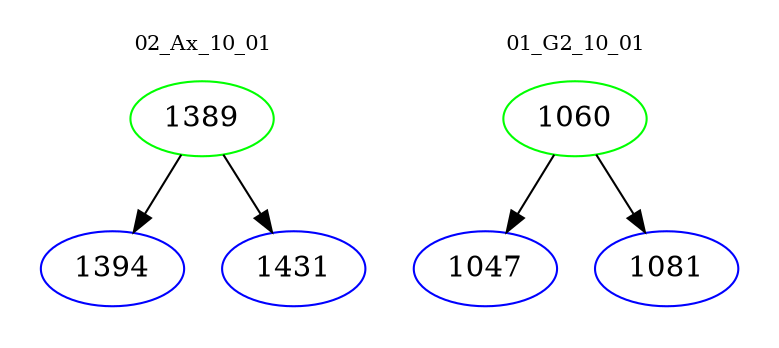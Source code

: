 digraph{
subgraph cluster_0 {
color = white
label = "02_Ax_10_01";
fontsize=10;
T0_1389 [label="1389", color="green"]
T0_1389 -> T0_1394 [color="black"]
T0_1394 [label="1394", color="blue"]
T0_1389 -> T0_1431 [color="black"]
T0_1431 [label="1431", color="blue"]
}
subgraph cluster_1 {
color = white
label = "01_G2_10_01";
fontsize=10;
T1_1060 [label="1060", color="green"]
T1_1060 -> T1_1047 [color="black"]
T1_1047 [label="1047", color="blue"]
T1_1060 -> T1_1081 [color="black"]
T1_1081 [label="1081", color="blue"]
}
}
